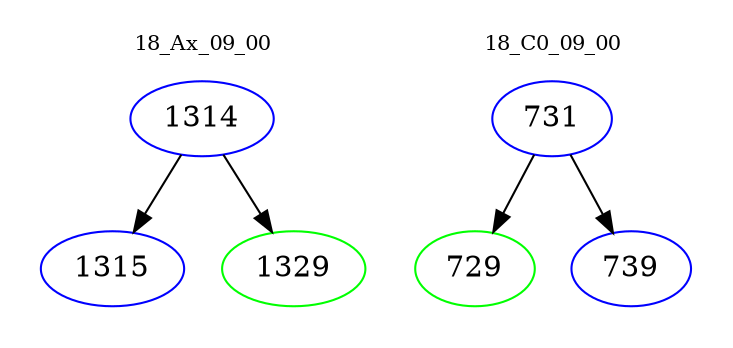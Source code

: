 digraph{
subgraph cluster_0 {
color = white
label = "18_Ax_09_00";
fontsize=10;
T0_1314 [label="1314", color="blue"]
T0_1314 -> T0_1315 [color="black"]
T0_1315 [label="1315", color="blue"]
T0_1314 -> T0_1329 [color="black"]
T0_1329 [label="1329", color="green"]
}
subgraph cluster_1 {
color = white
label = "18_C0_09_00";
fontsize=10;
T1_731 [label="731", color="blue"]
T1_731 -> T1_729 [color="black"]
T1_729 [label="729", color="green"]
T1_731 -> T1_739 [color="black"]
T1_739 [label="739", color="blue"]
}
}
